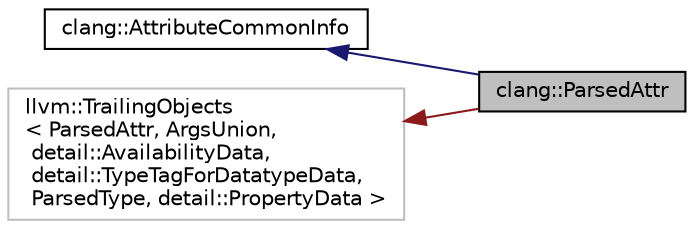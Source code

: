 digraph "clang::ParsedAttr"
{
 // LATEX_PDF_SIZE
  bgcolor="transparent";
  edge [fontname="Helvetica",fontsize="10",labelfontname="Helvetica",labelfontsize="10"];
  node [fontname="Helvetica",fontsize="10",shape=record];
  rankdir="LR";
  Node1 [label="clang::ParsedAttr",height=0.2,width=0.4,color="black", fillcolor="grey75", style="filled", fontcolor="black",tooltip="ParsedAttr - Represents a syntactic attribute."];
  Node2 -> Node1 [dir="back",color="midnightblue",fontsize="10",style="solid",fontname="Helvetica"];
  Node2 [label="clang::AttributeCommonInfo",height=0.2,width=0.4,color="black",URL="$classclang_1_1AttributeCommonInfo.html",tooltip=" "];
  Node3 -> Node1 [dir="back",color="firebrick4",fontsize="10",style="solid",fontname="Helvetica"];
  Node3 [label="llvm::TrailingObjects\l\< ParsedAttr, ArgsUnion,\l detail::AvailabilityData,\l detail::TypeTagForDatatypeData,\l ParsedType, detail::PropertyData \>",height=0.2,width=0.4,color="grey75",tooltip=" "];
}
